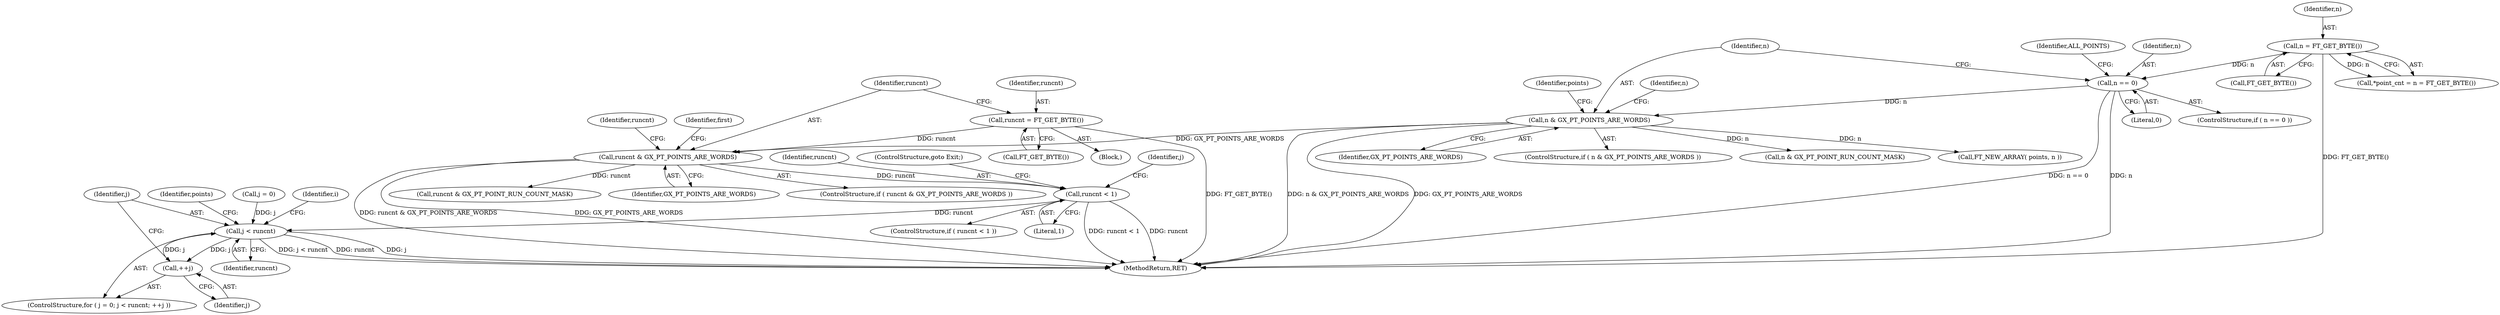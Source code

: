 digraph "1_savannah_59eb9f8cfe7d1df379a2318316d1f04f80fba54a@del" {
"1000218" [label="(Call,runcnt < 1)"];
"1000166" [label="(Call,runcnt & GX_PT_POINTS_ARE_WORDS)"];
"1000162" [label="(Call,runcnt = FT_GET_BYTE())"];
"1000136" [label="(Call,n & GX_PT_POINTS_ARE_WORDS)"];
"1000130" [label="(Call,n == 0)"];
"1000126" [label="(Call,n = FT_GET_BYTE())"];
"1000226" [label="(Call,j < runcnt)"];
"1000229" [label="(Call,++j)"];
"1000220" [label="(Literal,1)"];
"1000163" [label="(Identifier,runcnt)"];
"1000233" [label="(Identifier,points)"];
"1000136" [label="(Call,n & GX_PT_POINTS_ARE_WORDS)"];
"1000171" [label="(Identifier,runcnt)"];
"1000244" [label="(MethodReturn,RET)"];
"1000150" [label="(Identifier,points)"];
"1000127" [label="(Identifier,n)"];
"1000138" [label="(Identifier,GX_PT_POINTS_ARE_WORDS)"];
"1000135" [label="(ControlStructure,if ( n & GX_PT_POINTS_ARE_WORDS ))"];
"1000217" [label="(ControlStructure,if ( runcnt < 1 ))"];
"1000224" [label="(Identifier,j)"];
"1000210" [label="(Identifier,first)"];
"1000134" [label="(Identifier,ALL_POINTS)"];
"1000144" [label="(Call,n & GX_PT_POINT_RUN_COUNT_MASK)"];
"1000222" [label="(ControlStructure,for ( j = 0; j < runcnt; ++j ))"];
"1000165" [label="(ControlStructure,if ( runcnt & GX_PT_POINTS_ARE_WORDS ))"];
"1000131" [label="(Identifier,n)"];
"1000129" [label="(ControlStructure,if ( n == 0 ))"];
"1000132" [label="(Literal,0)"];
"1000223" [label="(Call,j = 0)"];
"1000164" [label="(Call,FT_GET_BYTE())"];
"1000159" [label="(Identifier,i)"];
"1000218" [label="(Call,runcnt < 1)"];
"1000123" [label="(Call,*point_cnt = n = FT_GET_BYTE())"];
"1000166" [label="(Call,runcnt & GX_PT_POINTS_ARE_WORDS)"];
"1000229" [label="(Call,++j)"];
"1000172" [label="(Call,runcnt & GX_PT_POINT_RUN_COUNT_MASK)"];
"1000140" [label="(Identifier,n)"];
"1000126" [label="(Call,n = FT_GET_BYTE())"];
"1000161" [label="(Block,)"];
"1000137" [label="(Identifier,n)"];
"1000130" [label="(Call,n == 0)"];
"1000219" [label="(Identifier,runcnt)"];
"1000228" [label="(Identifier,runcnt)"];
"1000226" [label="(Call,j < runcnt)"];
"1000167" [label="(Identifier,runcnt)"];
"1000128" [label="(Call,FT_GET_BYTE())"];
"1000149" [label="(Call,FT_NEW_ARRAY( points, n ))"];
"1000221" [label="(ControlStructure,goto Exit;)"];
"1000162" [label="(Call,runcnt = FT_GET_BYTE())"];
"1000168" [label="(Identifier,GX_PT_POINTS_ARE_WORDS)"];
"1000227" [label="(Identifier,j)"];
"1000230" [label="(Identifier,j)"];
"1000218" -> "1000217"  [label="AST: "];
"1000218" -> "1000220"  [label="CFG: "];
"1000219" -> "1000218"  [label="AST: "];
"1000220" -> "1000218"  [label="AST: "];
"1000221" -> "1000218"  [label="CFG: "];
"1000224" -> "1000218"  [label="CFG: "];
"1000218" -> "1000244"  [label="DDG: runcnt"];
"1000218" -> "1000244"  [label="DDG: runcnt < 1"];
"1000166" -> "1000218"  [label="DDG: runcnt"];
"1000218" -> "1000226"  [label="DDG: runcnt"];
"1000166" -> "1000165"  [label="AST: "];
"1000166" -> "1000168"  [label="CFG: "];
"1000167" -> "1000166"  [label="AST: "];
"1000168" -> "1000166"  [label="AST: "];
"1000171" -> "1000166"  [label="CFG: "];
"1000210" -> "1000166"  [label="CFG: "];
"1000166" -> "1000244"  [label="DDG: GX_PT_POINTS_ARE_WORDS"];
"1000166" -> "1000244"  [label="DDG: runcnt & GX_PT_POINTS_ARE_WORDS"];
"1000162" -> "1000166"  [label="DDG: runcnt"];
"1000136" -> "1000166"  [label="DDG: GX_PT_POINTS_ARE_WORDS"];
"1000166" -> "1000172"  [label="DDG: runcnt"];
"1000162" -> "1000161"  [label="AST: "];
"1000162" -> "1000164"  [label="CFG: "];
"1000163" -> "1000162"  [label="AST: "];
"1000164" -> "1000162"  [label="AST: "];
"1000167" -> "1000162"  [label="CFG: "];
"1000162" -> "1000244"  [label="DDG: FT_GET_BYTE()"];
"1000136" -> "1000135"  [label="AST: "];
"1000136" -> "1000138"  [label="CFG: "];
"1000137" -> "1000136"  [label="AST: "];
"1000138" -> "1000136"  [label="AST: "];
"1000140" -> "1000136"  [label="CFG: "];
"1000150" -> "1000136"  [label="CFG: "];
"1000136" -> "1000244"  [label="DDG: n & GX_PT_POINTS_ARE_WORDS"];
"1000136" -> "1000244"  [label="DDG: GX_PT_POINTS_ARE_WORDS"];
"1000130" -> "1000136"  [label="DDG: n"];
"1000136" -> "1000144"  [label="DDG: n"];
"1000136" -> "1000149"  [label="DDG: n"];
"1000130" -> "1000129"  [label="AST: "];
"1000130" -> "1000132"  [label="CFG: "];
"1000131" -> "1000130"  [label="AST: "];
"1000132" -> "1000130"  [label="AST: "];
"1000134" -> "1000130"  [label="CFG: "];
"1000137" -> "1000130"  [label="CFG: "];
"1000130" -> "1000244"  [label="DDG: n == 0"];
"1000130" -> "1000244"  [label="DDG: n"];
"1000126" -> "1000130"  [label="DDG: n"];
"1000126" -> "1000123"  [label="AST: "];
"1000126" -> "1000128"  [label="CFG: "];
"1000127" -> "1000126"  [label="AST: "];
"1000128" -> "1000126"  [label="AST: "];
"1000123" -> "1000126"  [label="CFG: "];
"1000126" -> "1000244"  [label="DDG: FT_GET_BYTE()"];
"1000126" -> "1000123"  [label="DDG: n"];
"1000226" -> "1000222"  [label="AST: "];
"1000226" -> "1000228"  [label="CFG: "];
"1000227" -> "1000226"  [label="AST: "];
"1000228" -> "1000226"  [label="AST: "];
"1000159" -> "1000226"  [label="CFG: "];
"1000233" -> "1000226"  [label="CFG: "];
"1000226" -> "1000244"  [label="DDG: j"];
"1000226" -> "1000244"  [label="DDG: j < runcnt"];
"1000226" -> "1000244"  [label="DDG: runcnt"];
"1000229" -> "1000226"  [label="DDG: j"];
"1000223" -> "1000226"  [label="DDG: j"];
"1000226" -> "1000229"  [label="DDG: j"];
"1000229" -> "1000222"  [label="AST: "];
"1000229" -> "1000230"  [label="CFG: "];
"1000230" -> "1000229"  [label="AST: "];
"1000227" -> "1000229"  [label="CFG: "];
}
